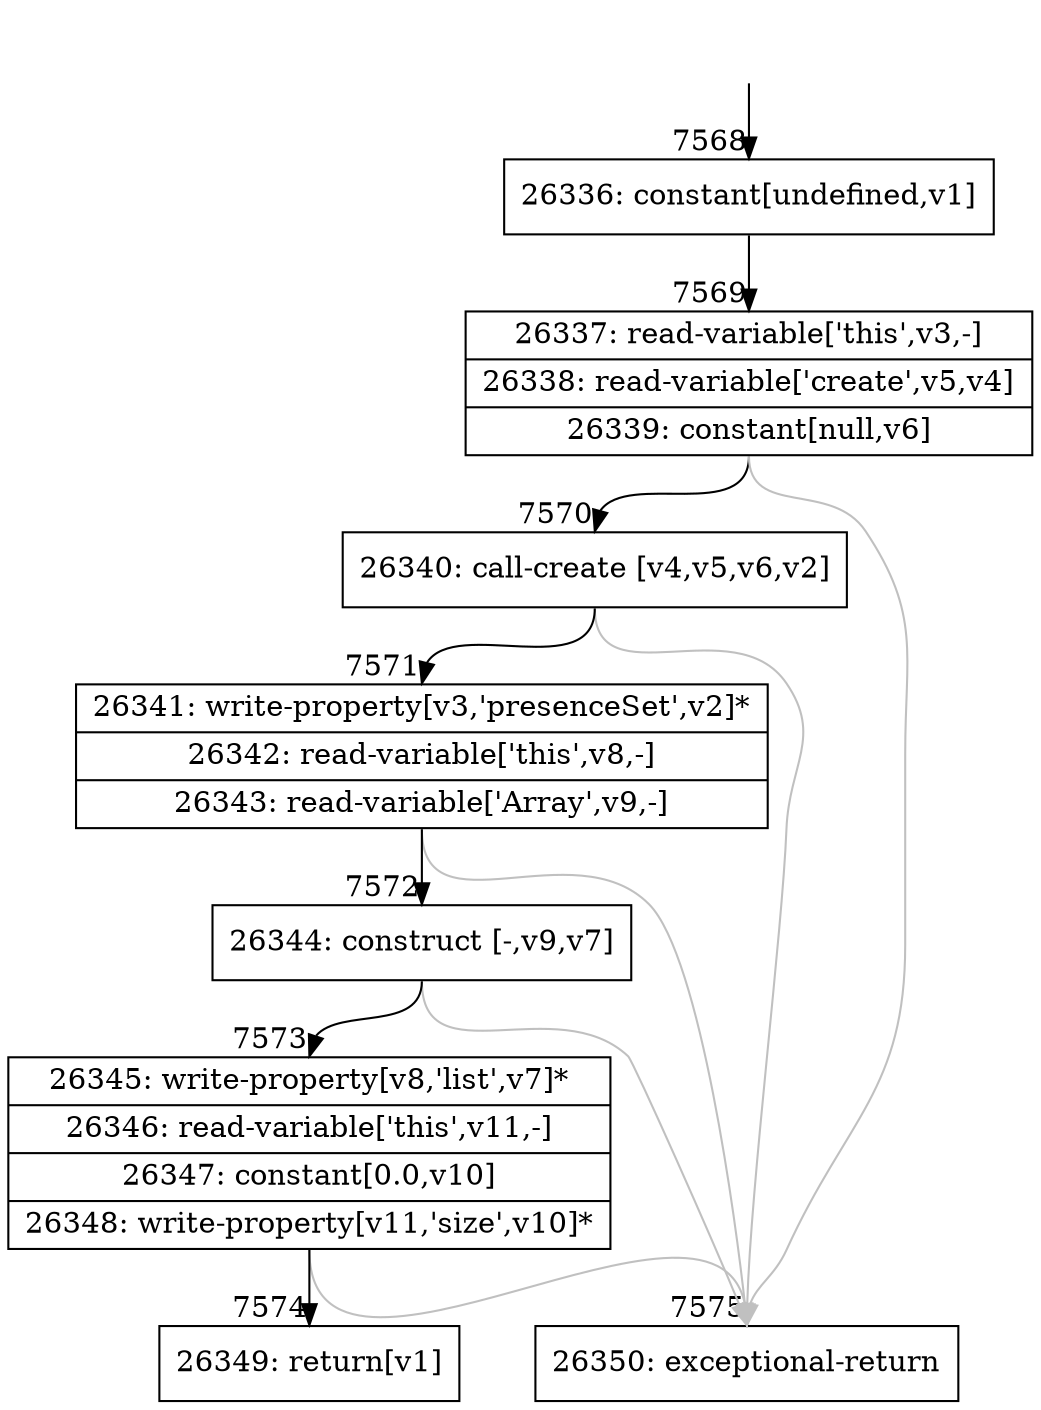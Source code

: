 digraph {
rankdir="TD"
BB_entry635[shape=none,label=""];
BB_entry635 -> BB7568 [tailport=s, headport=n, headlabel="    7568"]
BB7568 [shape=record label="{26336: constant[undefined,v1]}" ] 
BB7568 -> BB7569 [tailport=s, headport=n, headlabel="      7569"]
BB7569 [shape=record label="{26337: read-variable['this',v3,-]|26338: read-variable['create',v5,v4]|26339: constant[null,v6]}" ] 
BB7569 -> BB7570 [tailport=s, headport=n, headlabel="      7570"]
BB7569 -> BB7575 [tailport=s, headport=n, color=gray, headlabel="      7575"]
BB7570 [shape=record label="{26340: call-create [v4,v5,v6,v2]}" ] 
BB7570 -> BB7571 [tailport=s, headport=n, headlabel="      7571"]
BB7570 -> BB7575 [tailport=s, headport=n, color=gray]
BB7571 [shape=record label="{26341: write-property[v3,'presenceSet',v2]*|26342: read-variable['this',v8,-]|26343: read-variable['Array',v9,-]}" ] 
BB7571 -> BB7572 [tailport=s, headport=n, headlabel="      7572"]
BB7571 -> BB7575 [tailport=s, headport=n, color=gray]
BB7572 [shape=record label="{26344: construct [-,v9,v7]}" ] 
BB7572 -> BB7573 [tailport=s, headport=n, headlabel="      7573"]
BB7572 -> BB7575 [tailport=s, headport=n, color=gray]
BB7573 [shape=record label="{26345: write-property[v8,'list',v7]*|26346: read-variable['this',v11,-]|26347: constant[0.0,v10]|26348: write-property[v11,'size',v10]*}" ] 
BB7573 -> BB7574 [tailport=s, headport=n, headlabel="      7574"]
BB7573 -> BB7575 [tailport=s, headport=n, color=gray]
BB7574 [shape=record label="{26349: return[v1]}" ] 
BB7575 [shape=record label="{26350: exceptional-return}" ] 
//#$~ 13964
}
